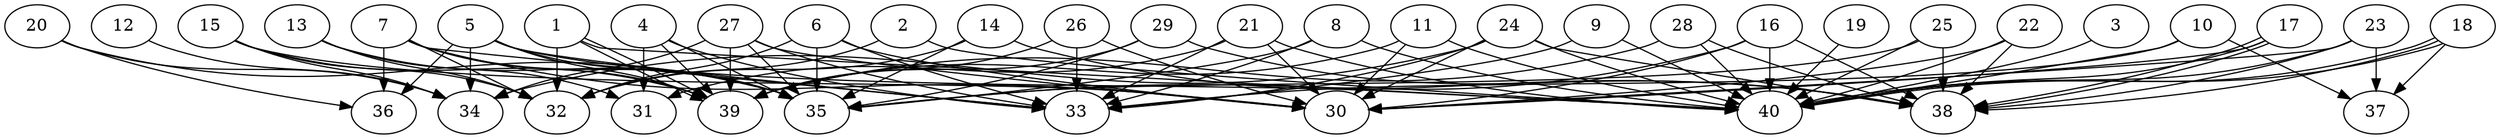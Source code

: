 // DAG automatically generated by daggen at Thu Oct  3 14:06:49 2019
// ./daggen --dot -n 40 --ccr 0.3 --fat 0.9 --regular 0.7 --density 0.7 --mindata 5242880 --maxdata 52428800 
digraph G {
  1 [size="101679787", alpha="0.13", expect_size="30503936"] 
  1 -> 32 [size ="30503936"]
  1 -> 39 [size ="30503936"]
  1 -> 39 [size ="30503936"]
  1 -> 40 [size ="30503936"]
  2 [size="165522773", alpha="0.20", expect_size="49656832"] 
  2 -> 32 [size ="49656832"]
  2 -> 40 [size ="49656832"]
  3 [size="119074133", alpha="0.05", expect_size="35722240"] 
  3 -> 40 [size ="35722240"]
  4 [size="113892693", alpha="0.12", expect_size="34167808"] 
  4 -> 31 [size ="34167808"]
  4 -> 33 [size ="34167808"]
  4 -> 35 [size ="34167808"]
  4 -> 39 [size ="34167808"]
  5 [size="132747947", alpha="0.11", expect_size="39824384"] 
  5 -> 33 [size ="39824384"]
  5 -> 34 [size ="39824384"]
  5 -> 35 [size ="39824384"]
  5 -> 36 [size ="39824384"]
  5 -> 39 [size ="39824384"]
  5 -> 40 [size ="39824384"]
  6 [size="166727680", alpha="0.12", expect_size="50018304"] 
  6 -> 30 [size ="50018304"]
  6 -> 32 [size ="50018304"]
  6 -> 33 [size ="50018304"]
  6 -> 35 [size ="50018304"]
  7 [size="41594880", alpha="0.04", expect_size="12478464"] 
  7 -> 30 [size ="12478464"]
  7 -> 32 [size ="12478464"]
  7 -> 33 [size ="12478464"]
  7 -> 35 [size ="12478464"]
  7 -> 36 [size ="12478464"]
  7 -> 39 [size ="12478464"]
  8 [size="94661973", alpha="0.08", expect_size="28398592"] 
  8 -> 33 [size ="28398592"]
  8 -> 35 [size ="28398592"]
  8 -> 40 [size ="28398592"]
  9 [size="152118613", alpha="0.12", expect_size="45635584"] 
  9 -> 33 [size ="45635584"]
  9 -> 40 [size ="45635584"]
  10 [size="166519467", alpha="0.05", expect_size="49955840"] 
  10 -> 33 [size ="49955840"]
  10 -> 37 [size ="49955840"]
  10 -> 40 [size ="49955840"]
  11 [size="106110293", alpha="0.00", expect_size="31833088"] 
  11 -> 30 [size ="31833088"]
  11 -> 39 [size ="31833088"]
  11 -> 40 [size ="31833088"]
  12 [size="50882560", alpha="0.08", expect_size="15264768"] 
  12 -> 34 [size ="15264768"]
  13 [size="49182720", alpha="0.03", expect_size="14754816"] 
  13 -> 31 [size ="14754816"]
  13 -> 32 [size ="14754816"]
  13 -> 35 [size ="14754816"]
  14 [size="85166080", alpha="0.09", expect_size="25549824"] 
  14 -> 32 [size ="25549824"]
  14 -> 35 [size ="25549824"]
  14 -> 38 [size ="25549824"]
  15 [size="21374293", alpha="0.16", expect_size="6412288"] 
  15 -> 30 [size ="6412288"]
  15 -> 32 [size ="6412288"]
  15 -> 34 [size ="6412288"]
  15 -> 39 [size ="6412288"]
  16 [size="111575040", alpha="0.01", expect_size="33472512"] 
  16 -> 30 [size ="33472512"]
  16 -> 35 [size ="33472512"]
  16 -> 38 [size ="33472512"]
  16 -> 40 [size ="33472512"]
  17 [size="51609600", alpha="0.05", expect_size="15482880"] 
  17 -> 30 [size ="15482880"]
  17 -> 38 [size ="15482880"]
  17 -> 38 [size ="15482880"]
  17 -> 40 [size ="15482880"]
  18 [size="81988267", alpha="0.13", expect_size="24596480"] 
  18 -> 37 [size ="24596480"]
  18 -> 38 [size ="24596480"]
  18 -> 40 [size ="24596480"]
  18 -> 40 [size ="24596480"]
  19 [size="145943893", alpha="0.14", expect_size="43783168"] 
  19 -> 40 [size ="43783168"]
  20 [size="81035947", alpha="0.12", expect_size="24310784"] 
  20 -> 34 [size ="24310784"]
  20 -> 35 [size ="24310784"]
  20 -> 36 [size ="24310784"]
  21 [size="118203733", alpha="0.00", expect_size="35461120"] 
  21 -> 30 [size ="35461120"]
  21 -> 31 [size ="35461120"]
  21 -> 33 [size ="35461120"]
  21 -> 40 [size ="35461120"]
  22 [size="121978880", alpha="0.07", expect_size="36593664"] 
  22 -> 30 [size ="36593664"]
  22 -> 38 [size ="36593664"]
  22 -> 40 [size ="36593664"]
  23 [size="25313280", alpha="0.07", expect_size="7593984"] 
  23 -> 30 [size ="7593984"]
  23 -> 37 [size ="7593984"]
  23 -> 38 [size ="7593984"]
  23 -> 40 [size ="7593984"]
  24 [size="46407680", alpha="0.19", expect_size="13922304"] 
  24 -> 30 [size ="13922304"]
  24 -> 33 [size ="13922304"]
  24 -> 34 [size ="13922304"]
  24 -> 38 [size ="13922304"]
  24 -> 40 [size ="13922304"]
  25 [size="117053440", alpha="0.06", expect_size="35116032"] 
  25 -> 35 [size ="35116032"]
  25 -> 38 [size ="35116032"]
  25 -> 40 [size ="35116032"]
  26 [size="83387733", alpha="0.12", expect_size="25016320"] 
  26 -> 30 [size ="25016320"]
  26 -> 33 [size ="25016320"]
  26 -> 39 [size ="25016320"]
  27 [size="90821973", alpha="0.01", expect_size="27246592"] 
  27 -> 30 [size ="27246592"]
  27 -> 33 [size ="27246592"]
  27 -> 34 [size ="27246592"]
  27 -> 35 [size ="27246592"]
  27 -> 39 [size ="27246592"]
  28 [size="129597440", alpha="0.20", expect_size="38879232"] 
  28 -> 38 [size ="38879232"]
  28 -> 39 [size ="38879232"]
  28 -> 40 [size ="38879232"]
  29 [size="78168747", alpha="0.16", expect_size="23450624"] 
  29 -> 35 [size ="23450624"]
  29 -> 38 [size ="23450624"]
  29 -> 39 [size ="23450624"]
  30 [size="34140160", alpha="0.10", expect_size="10242048"] 
  31 [size="127842987", alpha="0.17", expect_size="38352896"] 
  32 [size="128914773", alpha="0.07", expect_size="38674432"] 
  33 [size="28108800", alpha="0.01", expect_size="8432640"] 
  34 [size="84316160", alpha="0.04", expect_size="25294848"] 
  35 [size="79380480", alpha="0.08", expect_size="23814144"] 
  36 [size="128576853", alpha="0.03", expect_size="38573056"] 
  37 [size="66580480", alpha="0.03", expect_size="19974144"] 
  38 [size="74806613", alpha="0.11", expect_size="22441984"] 
  39 [size="73147733", alpha="0.15", expect_size="21944320"] 
  40 [size="38966613", alpha="0.08", expect_size="11689984"] 
}
